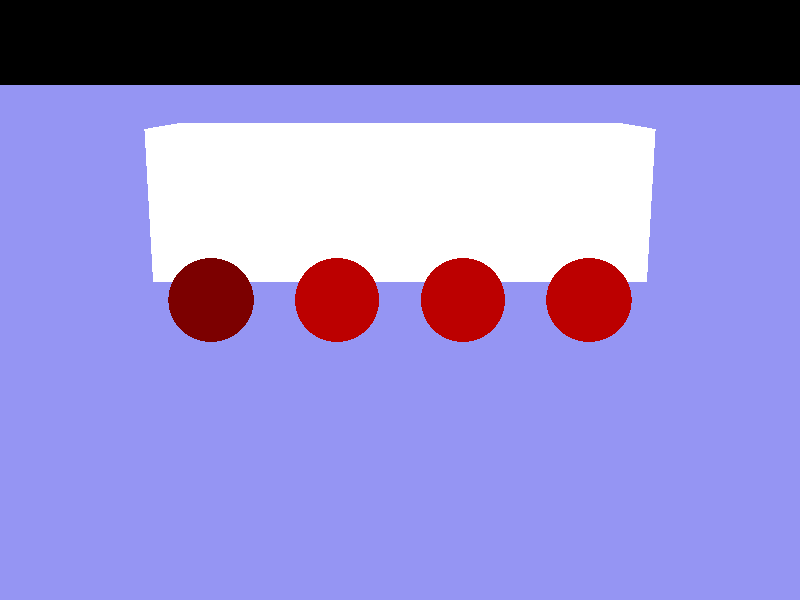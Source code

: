 #include "colors.inc"

background {color Black}

camera {
  location <45,0,10>
  sky <0,0,1>
  right -x * image_width/image_height
  look_at <0,0,0>
  angle 45
}

light_source { <15,20,15> color White }

plane { <0,0,1>, -4
  texture { 
    pigment {color rgb <.3,.3,.9> }
    finish { ambient .1 diffuse 0.9 phong 1.0 reflection .2}
  }
}

//difference {
  box { <-35,-18,-5> <-24,18,7>
    texture {
      pigment {color White}
      normal {bumps 0.01 scale 0.01}
      finish {ambient 0 diffuse 0 phong .5 reflection 1 }
    }
  }
//  cylinder { <-18,0,-5>, <-18,0,7>, 10
//    texture {
//      pigment{color Red}
//      finish {ambient 0 diffuse 0 phong .5 reflection 1 }
//    }
//  }
//}

sphere { <0,-9,0>, 2
  texture {
    pigment {color rgb <.2,0,0>}
    finish {ambient .2 }
  }
}

sphere { <0,-3,0>, 2
  texture {
    pigment {color rgb <.5,0,0>}
    finish {ambient .2 diffuse .9 }
  }
}

sphere { <0,3,0>, 2
  texture {
    pigment {color rgb <.5,0,0>}
    finish {ambient .2 diffuse .9 phong 1 }
  }
}

sphere { <0,9,0>, 2
  texture {
    pigment {color rgb <.5,0,0>}
    finish {ambient .2 diffuse .9 phong 1 reflection 1 }
  }
}

